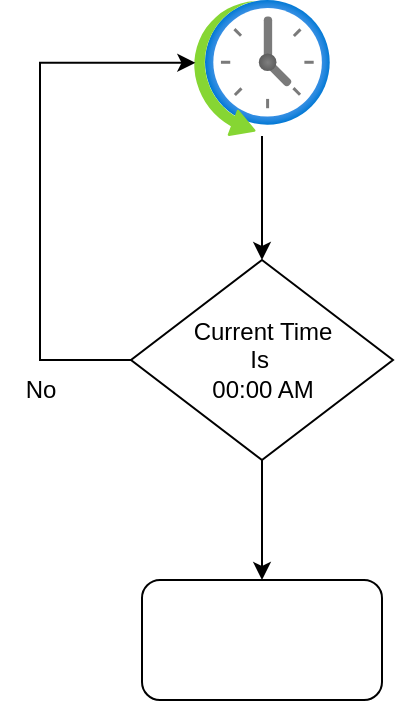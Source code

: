 <mxfile version="24.4.4" type="github">
  <diagram name="Page-1" id="jdECkMy2rMXvg7Pw2sKv">
    <mxGraphModel dx="983" dy="393" grid="1" gridSize="10" guides="1" tooltips="1" connect="1" arrows="1" fold="1" page="1" pageScale="1" pageWidth="850" pageHeight="1100" math="0" shadow="0">
      <root>
        <mxCell id="0" />
        <mxCell id="1" parent="0" />
        <mxCell id="bxhYi168WBRru5iw_rkQ-5" style="edgeStyle=orthogonalEdgeStyle;rounded=0;orthogonalLoop=1;jettySize=auto;html=1;entryX=0.5;entryY=0;entryDx=0;entryDy=0;" edge="1" parent="1" source="bxhYi168WBRru5iw_rkQ-1" target="bxhYi168WBRru5iw_rkQ-2">
          <mxGeometry relative="1" as="geometry" />
        </mxCell>
        <mxCell id="bxhYi168WBRru5iw_rkQ-1" value="" style="image;aspect=fixed;html=1;points=[];align=center;fontSize=12;image=img/lib/azure2/general/Scheduler.svg;" vertex="1" parent="1">
          <mxGeometry x="357" y="20" width="68" height="68" as="geometry" />
        </mxCell>
        <mxCell id="bxhYi168WBRru5iw_rkQ-7" style="edgeStyle=orthogonalEdgeStyle;rounded=0;orthogonalLoop=1;jettySize=auto;html=1;" edge="1" parent="1" source="bxhYi168WBRru5iw_rkQ-2" target="bxhYi168WBRru5iw_rkQ-6">
          <mxGeometry relative="1" as="geometry" />
        </mxCell>
        <mxCell id="bxhYi168WBRru5iw_rkQ-2" value="Current Time&lt;br&gt;Is&amp;nbsp;&lt;br&gt;00:00 AM" style="rhombus;whiteSpace=wrap;html=1;" vertex="1" parent="1">
          <mxGeometry x="325.5" y="150" width="131" height="100" as="geometry" />
        </mxCell>
        <mxCell id="bxhYi168WBRru5iw_rkQ-3" style="edgeStyle=orthogonalEdgeStyle;rounded=0;orthogonalLoop=1;jettySize=auto;html=1;entryX=0.01;entryY=0.462;entryDx=0;entryDy=0;entryPerimeter=0;exitX=0;exitY=0.5;exitDx=0;exitDy=0;" edge="1" parent="1" source="bxhYi168WBRru5iw_rkQ-2" target="bxhYi168WBRru5iw_rkQ-1">
          <mxGeometry relative="1" as="geometry">
            <Array as="points">
              <mxPoint x="280" y="200" />
              <mxPoint x="280" y="51" />
            </Array>
          </mxGeometry>
        </mxCell>
        <mxCell id="bxhYi168WBRru5iw_rkQ-4" value="No" style="text;html=1;align=center;verticalAlign=middle;resizable=0;points=[];autosize=1;strokeColor=none;fillColor=none;" vertex="1" parent="1">
          <mxGeometry x="260" y="200" width="40" height="30" as="geometry" />
        </mxCell>
        <mxCell id="bxhYi168WBRru5iw_rkQ-6" value="" style="rounded=1;whiteSpace=wrap;html=1;" vertex="1" parent="1">
          <mxGeometry x="331" y="310" width="120" height="60" as="geometry" />
        </mxCell>
      </root>
    </mxGraphModel>
  </diagram>
</mxfile>
